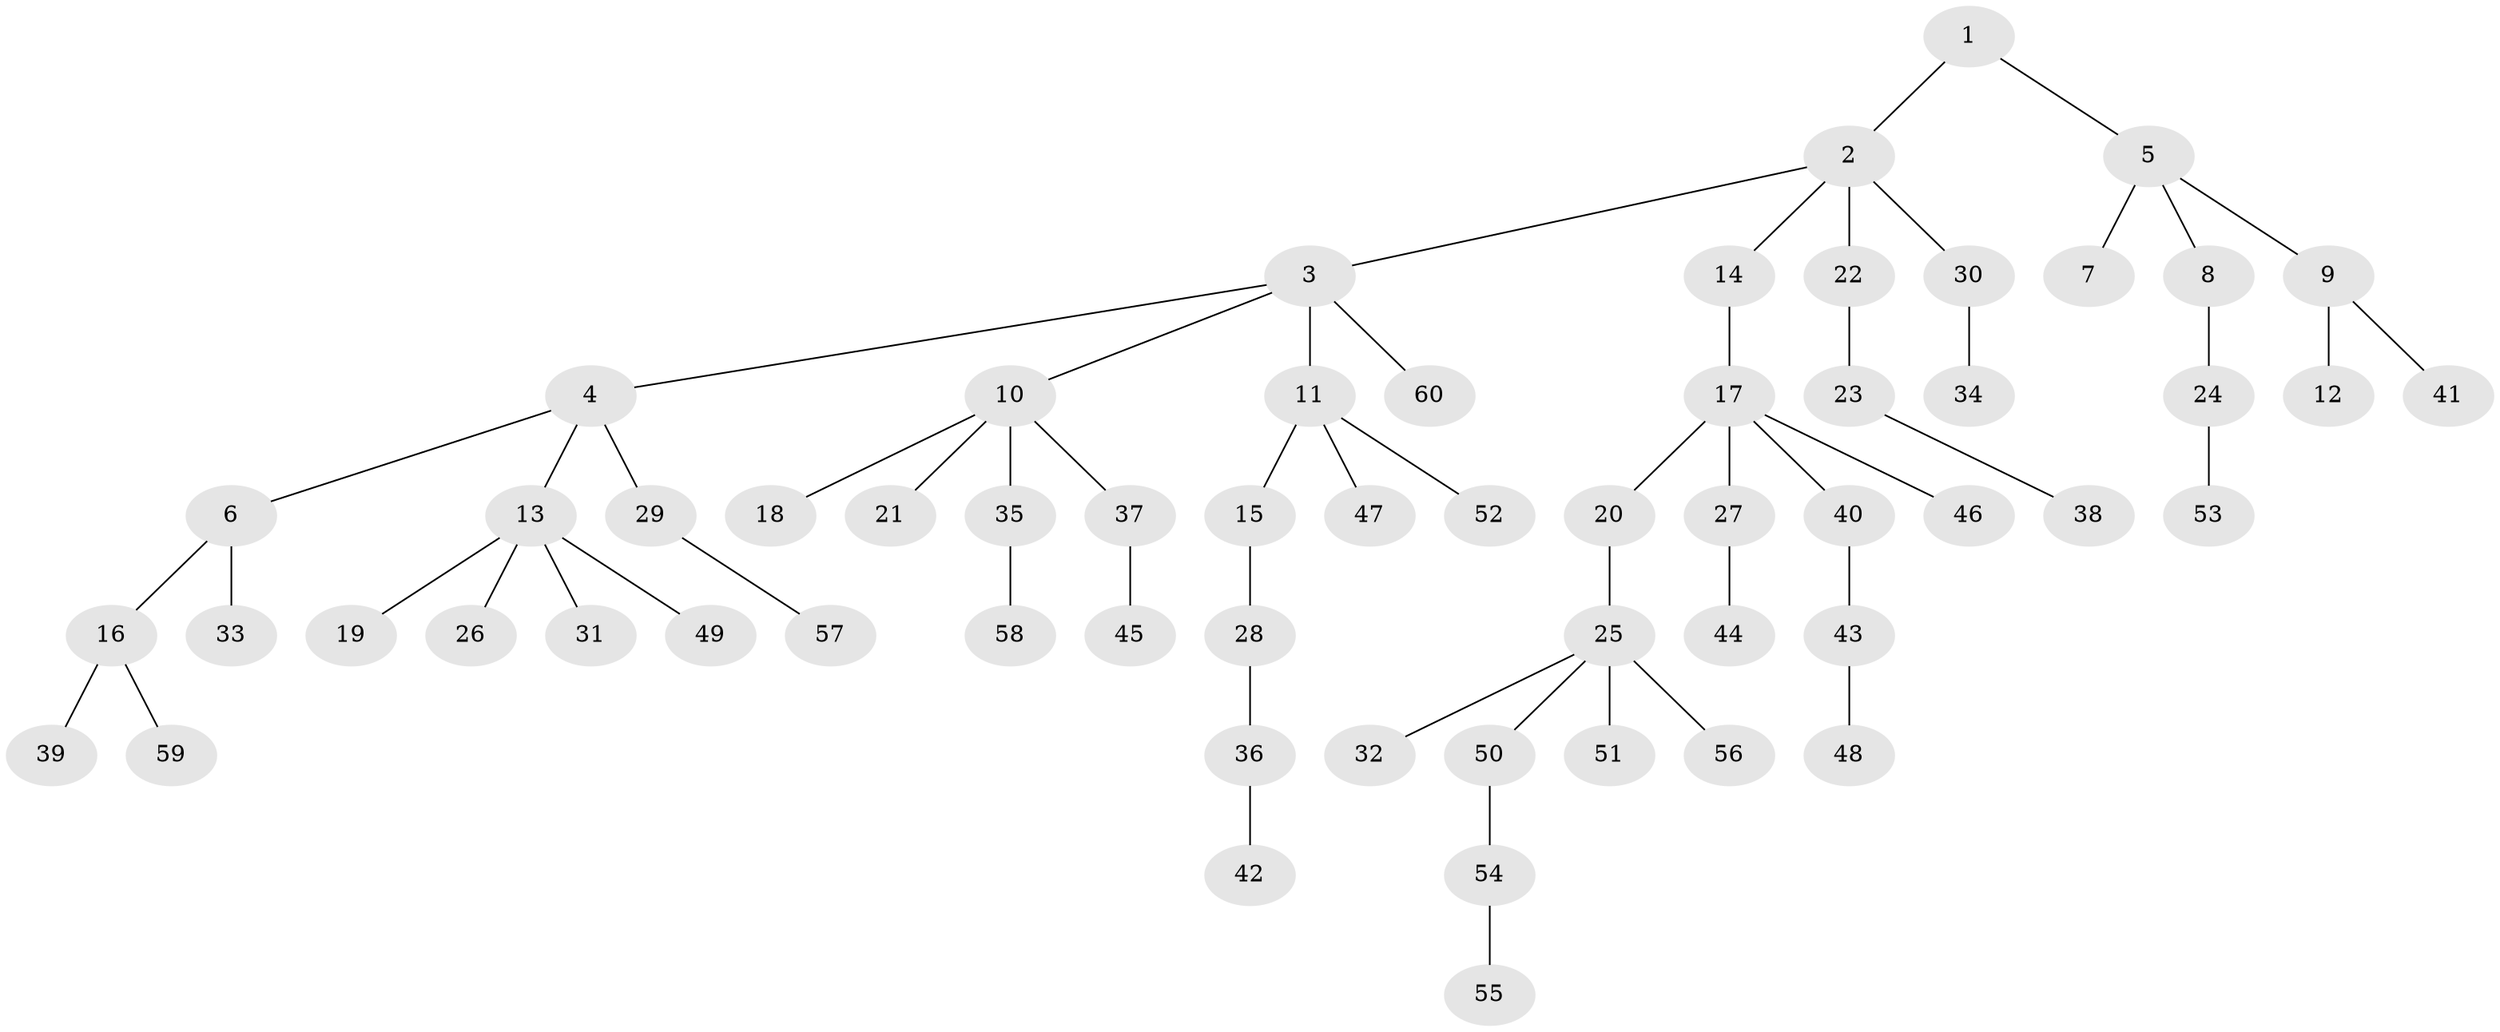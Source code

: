 // coarse degree distribution, {1: 0.5833333333333334, 4: 0.08333333333333333, 2: 0.25, 8: 0.05555555555555555, 3: 0.027777777777777776}
// Generated by graph-tools (version 1.1) at 2025/55/03/04/25 21:55:38]
// undirected, 60 vertices, 59 edges
graph export_dot {
graph [start="1"]
  node [color=gray90,style=filled];
  1;
  2;
  3;
  4;
  5;
  6;
  7;
  8;
  9;
  10;
  11;
  12;
  13;
  14;
  15;
  16;
  17;
  18;
  19;
  20;
  21;
  22;
  23;
  24;
  25;
  26;
  27;
  28;
  29;
  30;
  31;
  32;
  33;
  34;
  35;
  36;
  37;
  38;
  39;
  40;
  41;
  42;
  43;
  44;
  45;
  46;
  47;
  48;
  49;
  50;
  51;
  52;
  53;
  54;
  55;
  56;
  57;
  58;
  59;
  60;
  1 -- 2;
  1 -- 5;
  2 -- 3;
  2 -- 14;
  2 -- 22;
  2 -- 30;
  3 -- 4;
  3 -- 10;
  3 -- 11;
  3 -- 60;
  4 -- 6;
  4 -- 13;
  4 -- 29;
  5 -- 7;
  5 -- 8;
  5 -- 9;
  6 -- 16;
  6 -- 33;
  8 -- 24;
  9 -- 12;
  9 -- 41;
  10 -- 18;
  10 -- 21;
  10 -- 35;
  10 -- 37;
  11 -- 15;
  11 -- 47;
  11 -- 52;
  13 -- 19;
  13 -- 26;
  13 -- 31;
  13 -- 49;
  14 -- 17;
  15 -- 28;
  16 -- 39;
  16 -- 59;
  17 -- 20;
  17 -- 27;
  17 -- 40;
  17 -- 46;
  20 -- 25;
  22 -- 23;
  23 -- 38;
  24 -- 53;
  25 -- 32;
  25 -- 50;
  25 -- 51;
  25 -- 56;
  27 -- 44;
  28 -- 36;
  29 -- 57;
  30 -- 34;
  35 -- 58;
  36 -- 42;
  37 -- 45;
  40 -- 43;
  43 -- 48;
  50 -- 54;
  54 -- 55;
}
